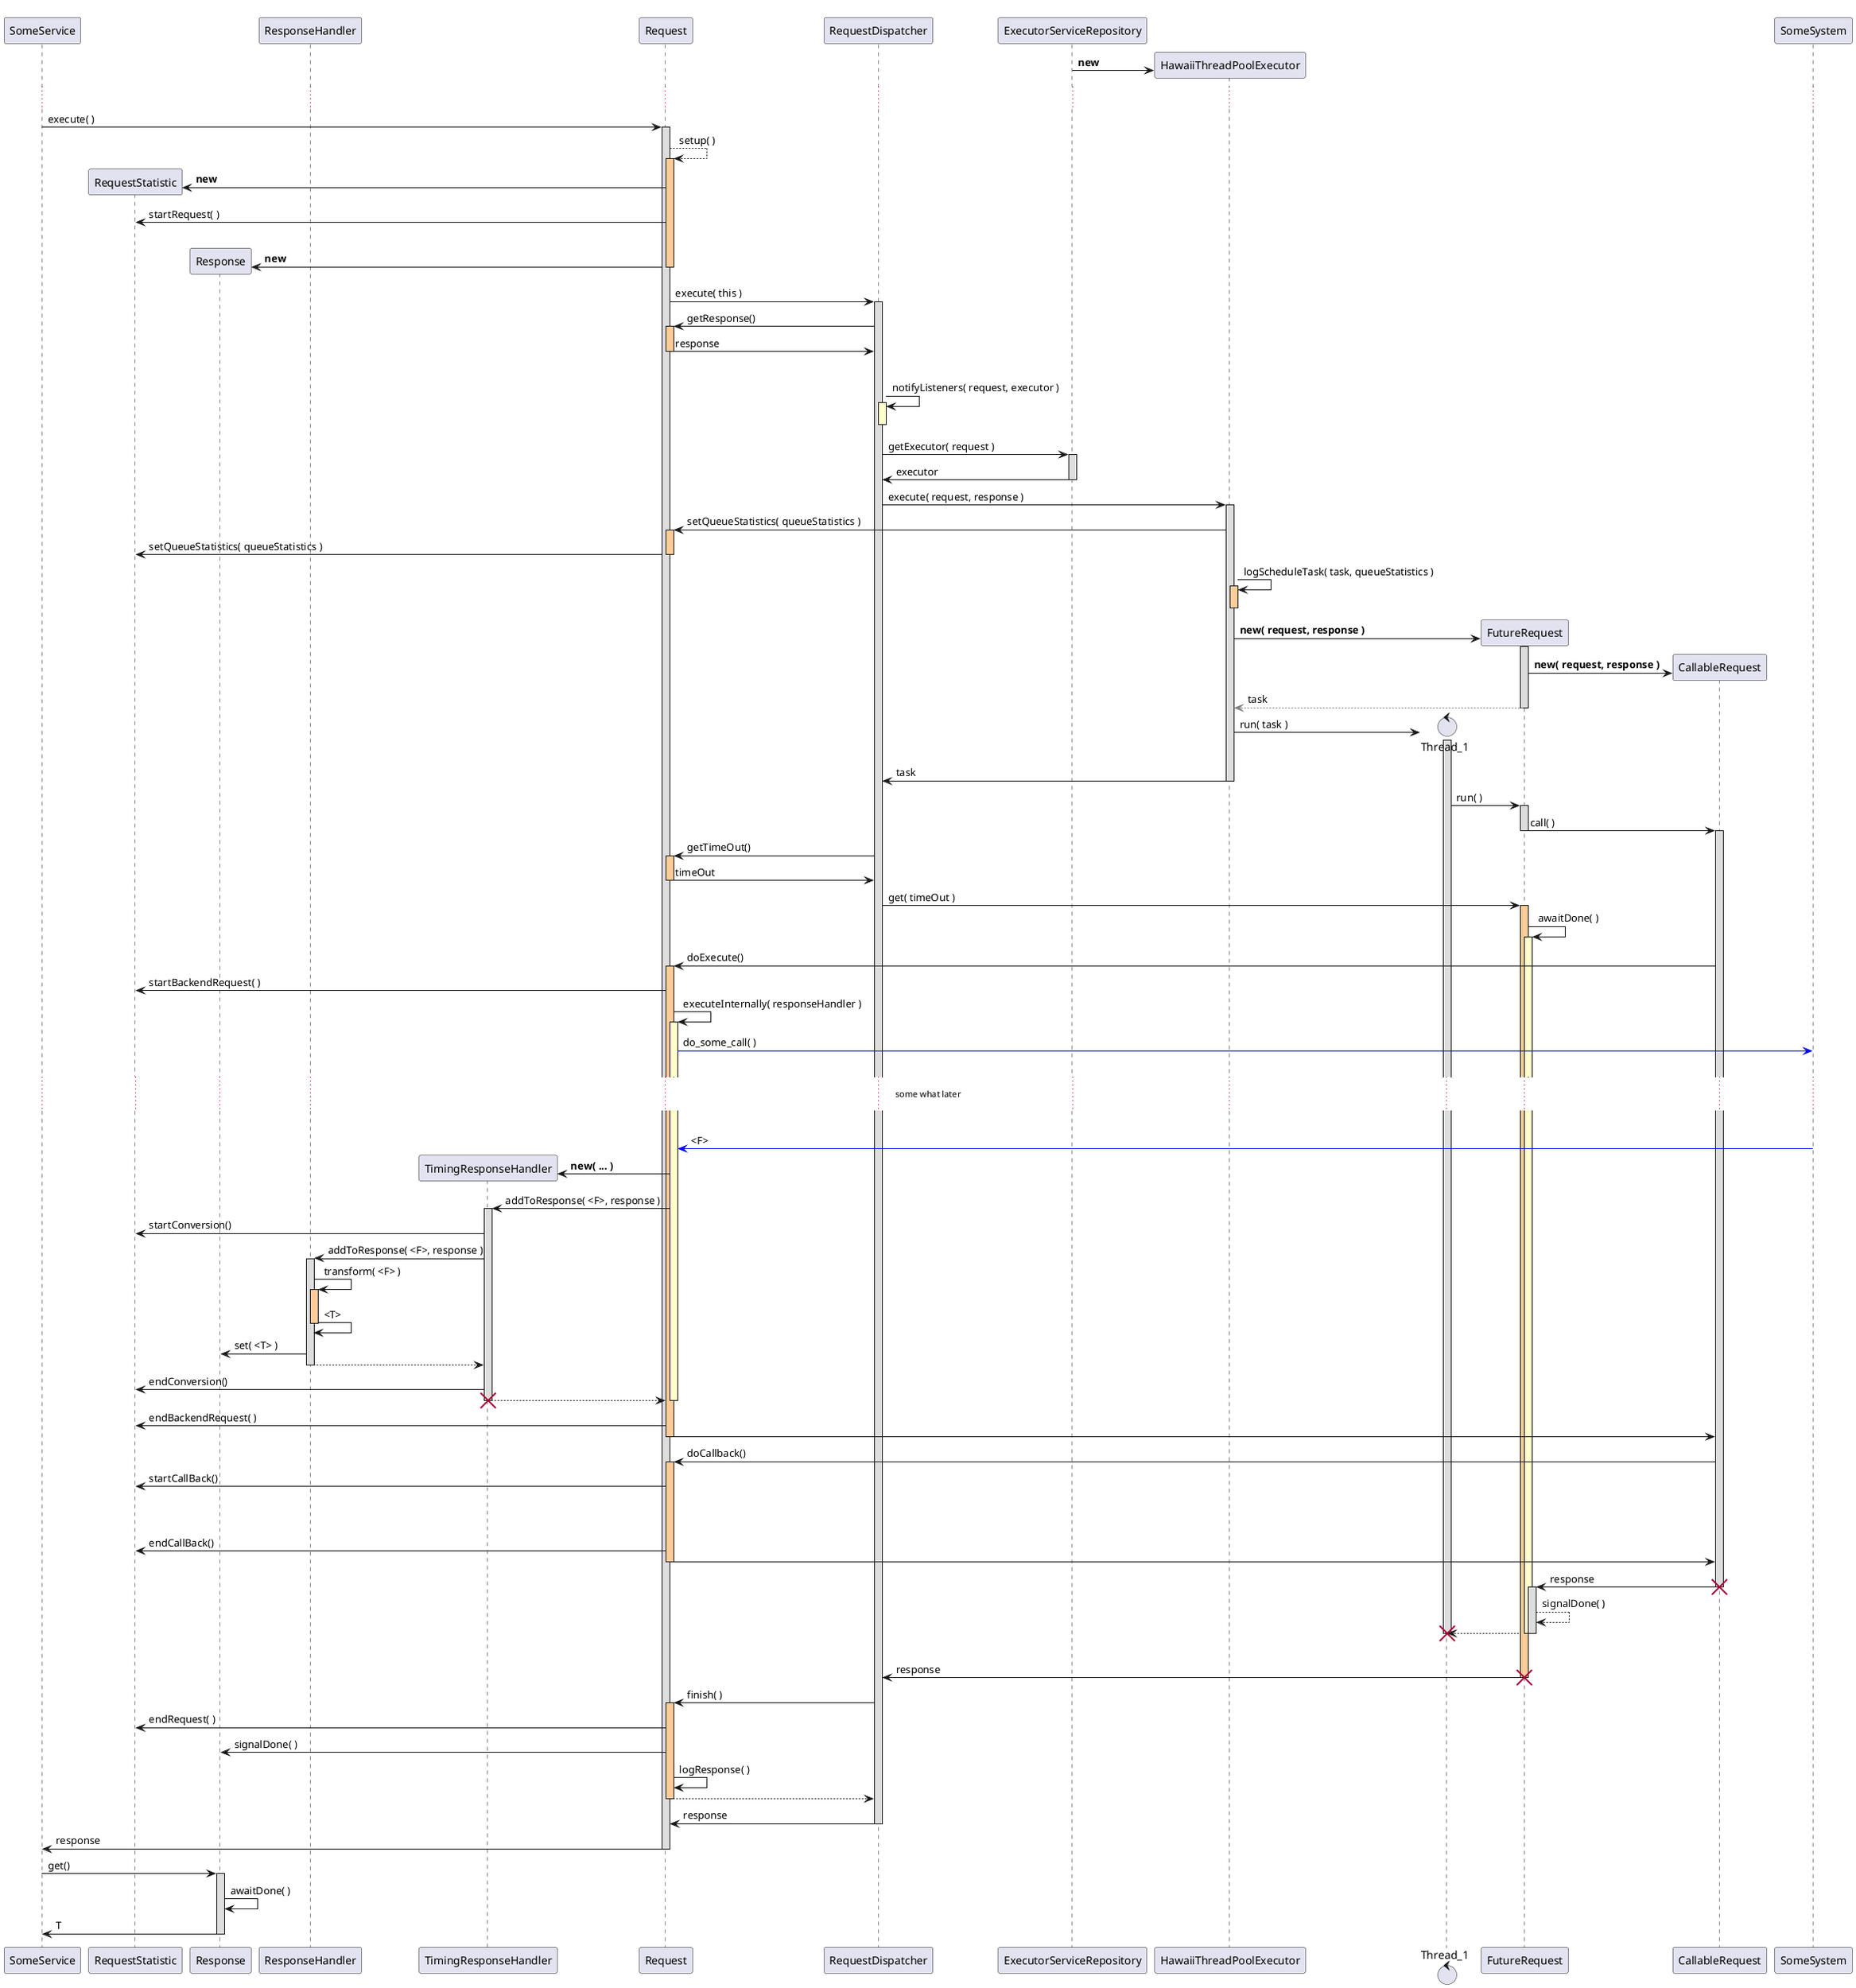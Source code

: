 @startuml

participant SomeService
participant RequestStatistic
participant Response
participant ResponseHandler
participant TimingResponseHandler
participant Request
participant RequestDispatcher
participant ExecutorServiceRepository
participant HawaiiThreadPoolExecutor

control Thread_1
participant FutureRequest
participant CallableRequest

create HawaiiThreadPoolExecutor
ExecutorServiceRepository -> HawaiiThreadPoolExecutor : <b>new</b>

...
SomeService -> Request : execute( )

activate Request #ddd
    Request --> Request : setup( )
    activate Request #fc9
        create RequestStatistic
        Request -> RequestStatistic : <b>new</b>
        Request -> RequestStatistic : startRequest( )
        |||
        create Response
        Request -> Response : <b>new</b>
    deactivate Request

    Request -> RequestDispatcher : execute( this )
    activate RequestDispatcher #ddd
        RequestDispatcher -> Request : getResponse()
        activate Request #fc9
            Request -> RequestDispatcher : response
        deactivate Request

        |||
        RequestDispatcher -> RequestDispatcher : notifyListeners( request, executor )
        activate RequestDispatcher #ffc
        deactivate RequestDispatcher

        RequestDispatcher -> ExecutorServiceRepository : getExecutor( request )
        activate ExecutorServiceRepository #ddd
            ExecutorServiceRepository -> RequestDispatcher : executor
        deactivate ExecutorServiceRepository

        RequestDispatcher -> HawaiiThreadPoolExecutor : execute( request, response )

        activate HawaiiThreadPoolExecutor #ddd

            HawaiiThreadPoolExecutor -> Request : setQueueStatistics( queueStatistics )
            activate Request #fc9
                Request -> RequestStatistic : setQueueStatistics( queueStatistics )
            deactivate Request

            HawaiiThreadPoolExecutor -> HawaiiThreadPoolExecutor : logScheduleTask( task, queueStatistics )
            activate HawaiiThreadPoolExecutor #fc9
            deactivate HawaiiThreadPoolExecutor

            create FutureRequest
            HawaiiThreadPoolExecutor -> FutureRequest : <b>new( request, response )</b>
            activate FutureRequest #ddd
                create CallableRequest
                FutureRequest -> CallableRequest : <b>new( request, response )</b>
                FutureRequest -[#grey]-> HawaiiThreadPoolExecutor : task
            deactivate FutureRequest

            create Thread_1
            HawaiiThreadPoolExecutor -> Thread_1 : run( task )
            activate Thread_1 #ddd
            HawaiiThreadPoolExecutor -> RequestDispatcher : task
        deactivate HawaiiThreadPoolExecutor

        Thread_1 -> FutureRequest : run( )
        activate FutureRequest #ddd
            FutureRequest -> CallableRequest : call( )
        deactivate FutureRequest

        activate CallableRequest #ddd

        RequestDispatcher -> Request : getTimeOut()
        activate Request #fc9
            Request -> RequestDispatcher : timeOut
        deactivate Request

        RequestDispatcher -> FutureRequest : get( timeOut )
        activate FutureRequest #fc9
        FutureRequest -> FutureRequest : awaitDone( )
        activate FutureRequest #ffc

        CallableRequest -> Request : doExecute()
        activate Request #fc9
            Request -> RequestStatistic : startBackendRequest( )


            Request -> Request : executeInternally( responseHandler )

            activate Request #ffc
                Request -[#blue]> SomeSystem : do_some_call( )

                |||
                ... some what later ...
                |||

                SomeSystem -[#blue]> Request : <F>

                create TimingResponseHandler
                Request -> TimingResponseHandler : <b>new( ... )</b>


                Request -> TimingResponseHandler : addToResponse( <F>, response )
                activate TimingResponseHandler #ddd
                    TimingResponseHandler -> RequestStatistic : startConversion()
                    TimingResponseHandler -> ResponseHandler : addToResponse( <F>, response )
                    activate ResponseHandler #ddd
                        ResponseHandler -> ResponseHandler : transform( <F> )

                        activate ResponseHandler #fc9
                            ResponseHandler -> ResponseHandler : <T>
                        deactivate ResponseHandler

                        ResponseHandler -> Response : set( <T> )

                        ResponseHandler --> TimingResponseHandler
                    deactivate ResponseHandler
                    TimingResponseHandler -> RequestStatistic : endConversion()
                    TimingResponseHandler --> Request
                deactivate TimingResponseHandler
                destroy TimingResponseHandler
            deactivate Request


            Request -> RequestStatistic : endBackendRequest( )

            Request -> CallableRequest
        deactivate Request


        CallableRequest -> Request : doCallback()
        activate Request #fc9
            Request -> RequestStatistic : startCallBack()
            |||

            |||
            Request -> RequestStatistic : endCallBack()
            Request -> CallableRequest
        deactivate Request


        CallableRequest -> FutureRequest  : response
        deactivate CallableRequest
        destroy CallableRequest

        activate FutureRequest #ddd
            FutureRequest --> FutureRequest : signalDone( )
            FutureRequest --> Thread_1
            destroy Thread_1
        deactivate FutureRequest
            |||
        deactivate FutureRequest

        FutureRequest -> RequestDispatcher : response
        deactivate FutureRequest


        destroy FutureRequest

        RequestDispatcher -> Request : finish( )
        activate Request #fc9
            Request -> RequestStatistic : endRequest( )
            Request -> Response : signalDone( )
            Request -> Request : logResponse( )
            Request --> RequestDispatcher
        deactivate Request

        RequestDispatcher -> Request : response

    deactivate RequestDispatcher
    Request -> SomeService : response
deactivate Request

SomeService -> Response : get()
activate Response #ddd
    Response -> Response : awaitDone( )

    Response -> SomeService : T
deactivate Response

@enduml